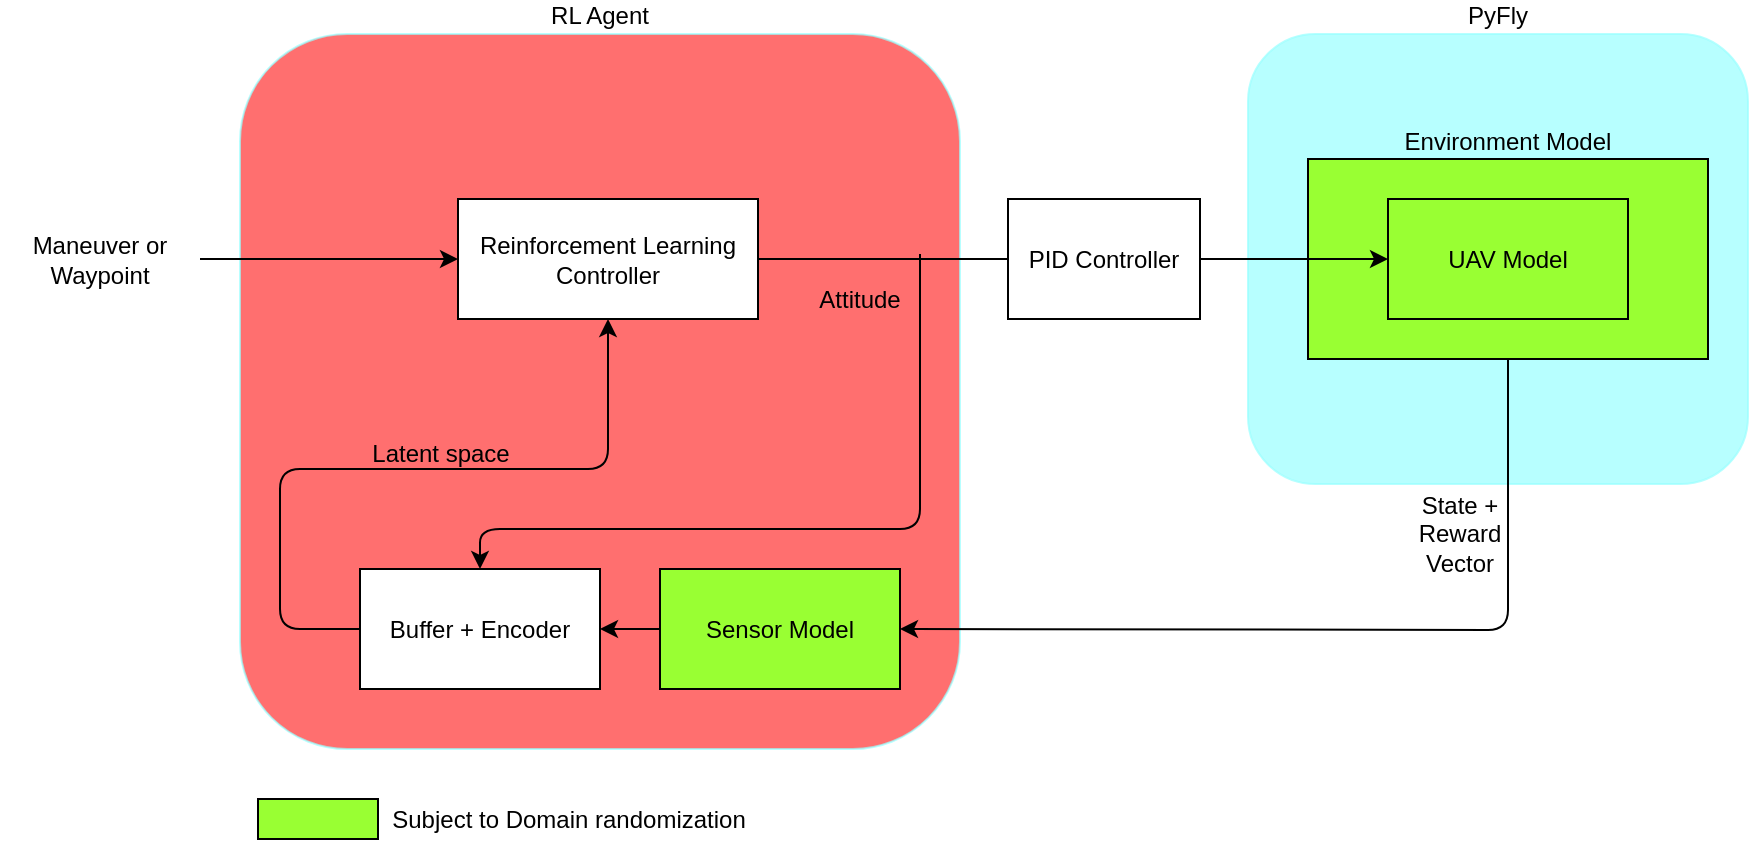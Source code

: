 <mxfile version="13.10.0" type="embed" pages="3">
    <diagram id="vSsBbyGpL86iU16PmAUu" name="Magpy with PID">
        <mxGraphModel dx="832" dy="672" grid="1" gridSize="10" guides="1" tooltips="1" connect="1" arrows="1" fold="1" page="1" pageScale="1" pageWidth="827" pageHeight="1169" math="0" shadow="0">
            <root>
                <mxCell id="0"/>
                <mxCell id="1" parent="0"/>
                <mxCell id="65UklNDtx3qCwvS8nAyI-1" value="RL Agent" style="rounded=1;whiteSpace=wrap;html=1;labelBackgroundColor=none;strokeColor=#99FFFF;opacity=70;labelPosition=center;verticalLabelPosition=top;align=center;verticalAlign=bottom;fillColor=#FF3333;" parent="1" vertex="1">
                    <mxGeometry x="180" y="150" width="360" height="357.5" as="geometry"/>
                </mxCell>
                <mxCell id="65UklNDtx3qCwvS8nAyI-2" value="PyFly" style="rounded=1;whiteSpace=wrap;html=1;labelBackgroundColor=none;strokeColor=#99FFFF;fillColor=#99FFFF;labelPosition=center;verticalLabelPosition=top;align=center;verticalAlign=bottom;spacingTop=0;opacity=70;" parent="1" vertex="1">
                    <mxGeometry x="684" y="150" width="250" height="225" as="geometry"/>
                </mxCell>
                <mxCell id="65UklNDtx3qCwvS8nAyI-3" value="Reinforcement Learning Controller" style="rounded=0;whiteSpace=wrap;html=1;" parent="1" vertex="1">
                    <mxGeometry x="289" y="232.5" width="150" height="60" as="geometry"/>
                </mxCell>
                <mxCell id="65UklNDtx3qCwvS8nAyI-4" value="&lt;div align=&quot;center&quot;&gt;Environment Model&lt;/div&gt;" style="rounded=0;whiteSpace=wrap;html=1;align=center;labelPosition=center;verticalLabelPosition=top;verticalAlign=bottom;fillColor=#99FF33;" parent="1" vertex="1">
                    <mxGeometry x="714" y="212.5" width="200" height="100" as="geometry"/>
                </mxCell>
                <mxCell id="65UklNDtx3qCwvS8nAyI-5" value="UAV Model " style="rounded=0;whiteSpace=wrap;html=1;fillColor=#99FF33;" parent="1" vertex="1">
                    <mxGeometry x="754" y="232.5" width="120" height="60" as="geometry"/>
                </mxCell>
                <mxCell id="65UklNDtx3qCwvS8nAyI-6" value="Sensor Model" style="rounded=0;whiteSpace=wrap;html=1;fillColor=#99FF33;" parent="1" vertex="1">
                    <mxGeometry x="390" y="417.5" width="120" height="60" as="geometry"/>
                </mxCell>
                <mxCell id="65UklNDtx3qCwvS8nAyI-7" value="" style="endArrow=classic;html=1;exitX=1;exitY=0.5;exitDx=0;exitDy=0;entryX=0;entryY=0.5;entryDx=0;entryDy=0;" parent="1" source="65UklNDtx3qCwvS8nAyI-3" target="65UklNDtx3qCwvS8nAyI-5" edge="1">
                    <mxGeometry width="50" height="50" relative="1" as="geometry">
                        <mxPoint x="400" y="347.5" as="sourcePoint"/>
                        <mxPoint x="450" y="297.5" as="targetPoint"/>
                    </mxGeometry>
                </mxCell>
                <mxCell id="65UklNDtx3qCwvS8nAyI-8" value="" style="endArrow=classic;html=1;entryX=0;entryY=0.5;entryDx=0;entryDy=0;exitX=1;exitY=0.5;exitDx=0;exitDy=0;" parent="1" source="65UklNDtx3qCwvS8nAyI-9" target="65UklNDtx3qCwvS8nAyI-3" edge="1">
                    <mxGeometry width="50" height="50" relative="1" as="geometry">
                        <mxPoint x="90" y="262" as="sourcePoint"/>
                        <mxPoint x="170" y="262" as="targetPoint"/>
                    </mxGeometry>
                </mxCell>
                <mxCell id="65UklNDtx3qCwvS8nAyI-9" value="Maneuver or Waypoint" style="text;html=1;strokeColor=none;fillColor=none;align=center;verticalAlign=middle;whiteSpace=wrap;rounded=0;labelBackgroundColor=none;opacity=70;" parent="1" vertex="1">
                    <mxGeometry x="60" y="230" width="100" height="65" as="geometry"/>
                </mxCell>
                <mxCell id="65UklNDtx3qCwvS8nAyI-10" value="Buffer + Encoder" style="rounded=0;whiteSpace=wrap;html=1;" parent="1" vertex="1">
                    <mxGeometry x="240" y="417.5" width="120" height="60" as="geometry"/>
                </mxCell>
                <mxCell id="65UklNDtx3qCwvS8nAyI-11" value="" style="endArrow=classic;html=1;exitX=0;exitY=0.5;exitDx=0;exitDy=0;entryX=1;entryY=0.5;entryDx=0;entryDy=0;" parent="1" source="65UklNDtx3qCwvS8nAyI-6" target="65UklNDtx3qCwvS8nAyI-10" edge="1">
                    <mxGeometry width="50" height="50" relative="1" as="geometry">
                        <mxPoint x="400" y="347.5" as="sourcePoint"/>
                        <mxPoint x="450" y="297.5" as="targetPoint"/>
                    </mxGeometry>
                </mxCell>
                <mxCell id="65UklNDtx3qCwvS8nAyI-12" value="" style="endArrow=classic;html=1;exitX=0;exitY=0.5;exitDx=0;exitDy=0;entryX=0.5;entryY=1;entryDx=0;entryDy=0;" parent="1" source="65UklNDtx3qCwvS8nAyI-10" target="65UklNDtx3qCwvS8nAyI-3" edge="1">
                    <mxGeometry width="50" height="50" relative="1" as="geometry">
                        <mxPoint x="400" y="347.5" as="sourcePoint"/>
                        <mxPoint x="450" y="297.5" as="targetPoint"/>
                        <Array as="points">
                            <mxPoint x="200" y="447.5"/>
                            <mxPoint x="200" y="367.5"/>
                            <mxPoint x="364" y="367.5"/>
                        </Array>
                    </mxGeometry>
                </mxCell>
                <mxCell id="65UklNDtx3qCwvS8nAyI-13" value="Attitude" style="text;html=1;strokeColor=none;fillColor=none;align=center;verticalAlign=middle;whiteSpace=wrap;rounded=0;labelBackgroundColor=none;opacity=70;" parent="1" vertex="1">
                    <mxGeometry x="470" y="272.5" width="40" height="20" as="geometry"/>
                </mxCell>
                <mxCell id="65UklNDtx3qCwvS8nAyI-14" value="State + Reward Vector" style="text;html=1;strokeColor=none;fillColor=none;align=center;verticalAlign=middle;whiteSpace=wrap;rounded=0;labelBackgroundColor=none;opacity=70;" parent="1" vertex="1">
                    <mxGeometry x="770" y="390" width="40" height="20" as="geometry"/>
                </mxCell>
                <mxCell id="65UklNDtx3qCwvS8nAyI-15" value="" style="endArrow=classic;html=1;exitX=0.5;exitY=1;exitDx=0;exitDy=0;entryX=1;entryY=0.5;entryDx=0;entryDy=0;strokeWidth=1;" parent="1" source="65UklNDtx3qCwvS8nAyI-4" target="65UklNDtx3qCwvS8nAyI-6" edge="1">
                    <mxGeometry width="50" height="50" relative="1" as="geometry">
                        <mxPoint x="400" y="347.5" as="sourcePoint"/>
                        <mxPoint x="670" y="447.5" as="targetPoint"/>
                        <Array as="points">
                            <mxPoint x="814" y="448"/>
                        </Array>
                    </mxGeometry>
                </mxCell>
                <mxCell id="65UklNDtx3qCwvS8nAyI-16" value="" style="rounded=0;whiteSpace=wrap;html=1;align=center;labelPosition=center;verticalLabelPosition=top;verticalAlign=bottom;sketch=0;fillColor=#99FF33;" parent="1" vertex="1">
                    <mxGeometry x="189" y="532.5" width="60" height="20" as="geometry"/>
                </mxCell>
                <mxCell id="65UklNDtx3qCwvS8nAyI-17" value="Subject to Domain randomization" style="text;html=1;align=center;verticalAlign=middle;resizable=0;points=[];autosize=1;" parent="1" vertex="1">
                    <mxGeometry x="249" y="532.5" width="190" height="20" as="geometry"/>
                </mxCell>
                <mxCell id="65UklNDtx3qCwvS8nAyI-19" value="" style="endArrow=classic;html=1;strokeWidth=1;entryX=0.5;entryY=0;entryDx=0;entryDy=0;" parent="1" target="65UklNDtx3qCwvS8nAyI-10" edge="1">
                    <mxGeometry width="50" height="50" relative="1" as="geometry">
                        <mxPoint x="520" y="260" as="sourcePoint"/>
                        <mxPoint x="450" y="297.5" as="targetPoint"/>
                        <Array as="points">
                            <mxPoint x="520" y="397.5"/>
                            <mxPoint x="300" y="397.5"/>
                        </Array>
                    </mxGeometry>
                </mxCell>
                <mxCell id="65UklNDtx3qCwvS8nAyI-21" value="Latent space" style="text;html=1;align=center;verticalAlign=middle;resizable=0;points=[];autosize=1;" parent="1" vertex="1">
                    <mxGeometry x="240" y="349.5" width="80" height="20" as="geometry"/>
                </mxCell>
                <mxCell id="65UklNDtx3qCwvS8nAyI-22" value="PID Controller" style="rounded=0;whiteSpace=wrap;html=1;" parent="1" vertex="1">
                    <mxGeometry x="564" y="232.5" width="96" height="60" as="geometry"/>
                </mxCell>
            </root>
        </mxGraphModel>
    </diagram>
    <diagram id="CO9vCoT_M0_UXLI4huH2" name="Magpy without PID">
        <mxGraphModel dx="832" dy="672" grid="1" gridSize="10" guides="1" tooltips="1" connect="1" arrows="1" fold="1" page="1" pageScale="1" pageWidth="827" pageHeight="1169" math="0" shadow="0">
            <root>
                <mxCell id="KusEbAgomEbsq9QIMuh8-0"/>
                <mxCell id="KusEbAgomEbsq9QIMuh8-1" parent="KusEbAgomEbsq9QIMuh8-0"/>
                <mxCell id="5eedbdoIoF5A4zBGEQ5v-0" value="RL Agent" style="rounded=1;whiteSpace=wrap;html=1;labelBackgroundColor=none;strokeColor=#99FFFF;opacity=70;labelPosition=center;verticalLabelPosition=top;align=center;verticalAlign=bottom;fillColor=#FF3333;" parent="KusEbAgomEbsq9QIMuh8-1" vertex="1">
                    <mxGeometry x="620" y="840" width="360" height="357.5" as="geometry"/>
                </mxCell>
                <mxCell id="5eedbdoIoF5A4zBGEQ5v-1" value="PyFly" style="rounded=1;whiteSpace=wrap;html=1;labelBackgroundColor=none;strokeColor=#99FFFF;fillColor=#99FFFF;labelPosition=center;verticalLabelPosition=top;align=center;verticalAlign=bottom;spacingTop=0;opacity=70;" parent="KusEbAgomEbsq9QIMuh8-1" vertex="1">
                    <mxGeometry x="985" y="840" width="250" height="225" as="geometry"/>
                </mxCell>
                <mxCell id="5eedbdoIoF5A4zBGEQ5v-2" value="Reinforcement Learning Controller" style="rounded=0;whiteSpace=wrap;html=1;" parent="KusEbAgomEbsq9QIMuh8-1" vertex="1">
                    <mxGeometry x="729" y="922.5" width="150" height="60" as="geometry"/>
                </mxCell>
                <mxCell id="5eedbdoIoF5A4zBGEQ5v-3" value="&lt;div align=&quot;center&quot;&gt;Environment Model&lt;/div&gt;" style="rounded=0;whiteSpace=wrap;html=1;align=center;labelPosition=center;verticalLabelPosition=top;verticalAlign=bottom;fillColor=#99FF33;" parent="KusEbAgomEbsq9QIMuh8-1" vertex="1">
                    <mxGeometry x="1010" y="902.5" width="200" height="100" as="geometry"/>
                </mxCell>
                <mxCell id="5eedbdoIoF5A4zBGEQ5v-4" value="UAV Model " style="rounded=0;whiteSpace=wrap;html=1;fillColor=#99FF33;" parent="KusEbAgomEbsq9QIMuh8-1" vertex="1">
                    <mxGeometry x="1050" y="922.5" width="120" height="60" as="geometry"/>
                </mxCell>
                <mxCell id="5eedbdoIoF5A4zBGEQ5v-5" value="Sensor Model" style="rounded=0;whiteSpace=wrap;html=1;fillColor=#99FF33;" parent="KusEbAgomEbsq9QIMuh8-1" vertex="1">
                    <mxGeometry x="830" y="1107.5" width="120" height="60" as="geometry"/>
                </mxCell>
                <mxCell id="5eedbdoIoF5A4zBGEQ5v-6" value="" style="endArrow=classic;html=1;exitX=1;exitY=0.5;exitDx=0;exitDy=0;entryX=0;entryY=0.5;entryDx=0;entryDy=0;" parent="KusEbAgomEbsq9QIMuh8-1" source="5eedbdoIoF5A4zBGEQ5v-2" target="5eedbdoIoF5A4zBGEQ5v-4" edge="1">
                    <mxGeometry width="50" height="50" relative="1" as="geometry">
                        <mxPoint x="840" y="1037.5" as="sourcePoint"/>
                        <mxPoint x="890" y="987.5" as="targetPoint"/>
                    </mxGeometry>
                </mxCell>
                <mxCell id="5eedbdoIoF5A4zBGEQ5v-7" value="" style="endArrow=classic;html=1;entryX=0;entryY=0.5;entryDx=0;entryDy=0;exitX=1;exitY=0.5;exitDx=0;exitDy=0;" parent="KusEbAgomEbsq9QIMuh8-1" source="5eedbdoIoF5A4zBGEQ5v-8" target="5eedbdoIoF5A4zBGEQ5v-2" edge="1">
                    <mxGeometry width="50" height="50" relative="1" as="geometry">
                        <mxPoint x="530" y="952" as="sourcePoint"/>
                        <mxPoint x="610" y="952" as="targetPoint"/>
                    </mxGeometry>
                </mxCell>
                <mxCell id="5eedbdoIoF5A4zBGEQ5v-8" value="Maneuver or Waypoint" style="text;html=1;strokeColor=none;fillColor=none;align=center;verticalAlign=middle;whiteSpace=wrap;rounded=0;labelBackgroundColor=none;opacity=70;" parent="KusEbAgomEbsq9QIMuh8-1" vertex="1">
                    <mxGeometry x="500" y="920" width="100" height="65" as="geometry"/>
                </mxCell>
                <mxCell id="5eedbdoIoF5A4zBGEQ5v-9" value="Buffer + Encoder" style="rounded=0;whiteSpace=wrap;html=1;" parent="KusEbAgomEbsq9QIMuh8-1" vertex="1">
                    <mxGeometry x="680" y="1107.5" width="120" height="60" as="geometry"/>
                </mxCell>
                <mxCell id="5eedbdoIoF5A4zBGEQ5v-10" value="" style="endArrow=classic;html=1;exitX=0;exitY=0.5;exitDx=0;exitDy=0;entryX=1;entryY=0.5;entryDx=0;entryDy=0;" parent="KusEbAgomEbsq9QIMuh8-1" source="5eedbdoIoF5A4zBGEQ5v-5" target="5eedbdoIoF5A4zBGEQ5v-9" edge="1">
                    <mxGeometry width="50" height="50" relative="1" as="geometry">
                        <mxPoint x="840" y="1037.5" as="sourcePoint"/>
                        <mxPoint x="890" y="987.5" as="targetPoint"/>
                    </mxGeometry>
                </mxCell>
                <mxCell id="5eedbdoIoF5A4zBGEQ5v-11" value="" style="endArrow=classic;html=1;exitX=0;exitY=0.5;exitDx=0;exitDy=0;entryX=0.5;entryY=1;entryDx=0;entryDy=0;" parent="KusEbAgomEbsq9QIMuh8-1" source="5eedbdoIoF5A4zBGEQ5v-9" target="5eedbdoIoF5A4zBGEQ5v-2" edge="1">
                    <mxGeometry width="50" height="50" relative="1" as="geometry">
                        <mxPoint x="840" y="1037.5" as="sourcePoint"/>
                        <mxPoint x="890" y="987.5" as="targetPoint"/>
                        <Array as="points">
                            <mxPoint x="640" y="1137.5"/>
                            <mxPoint x="640" y="1057.5"/>
                            <mxPoint x="804" y="1057.5"/>
                        </Array>
                    </mxGeometry>
                </mxCell>
                <mxCell id="5eedbdoIoF5A4zBGEQ5v-12" value="Action Vector" style="text;html=1;strokeColor=none;fillColor=none;align=center;verticalAlign=middle;whiteSpace=wrap;rounded=0;labelBackgroundColor=none;opacity=70;" parent="KusEbAgomEbsq9QIMuh8-1" vertex="1">
                    <mxGeometry x="910" y="962.5" width="40" height="20" as="geometry"/>
                </mxCell>
                <mxCell id="5eedbdoIoF5A4zBGEQ5v-13" value="State + Reward Vector" style="text;html=1;strokeColor=none;fillColor=none;align=center;verticalAlign=middle;whiteSpace=wrap;rounded=0;labelBackgroundColor=none;opacity=70;" parent="KusEbAgomEbsq9QIMuh8-1" vertex="1">
                    <mxGeometry x="1070" y="1080" width="40" height="20" as="geometry"/>
                </mxCell>
                <mxCell id="5eedbdoIoF5A4zBGEQ5v-14" value="" style="endArrow=classic;html=1;exitX=0.5;exitY=1;exitDx=0;exitDy=0;entryX=1;entryY=0.5;entryDx=0;entryDy=0;strokeWidth=1;" parent="KusEbAgomEbsq9QIMuh8-1" source="5eedbdoIoF5A4zBGEQ5v-3" target="5eedbdoIoF5A4zBGEQ5v-5" edge="1">
                    <mxGeometry width="50" height="50" relative="1" as="geometry">
                        <mxPoint x="840" y="1037.5" as="sourcePoint"/>
                        <mxPoint x="1110" y="1137.5" as="targetPoint"/>
                        <Array as="points">
                            <mxPoint x="1110" y="1137.5"/>
                        </Array>
                    </mxGeometry>
                </mxCell>
                <mxCell id="5eedbdoIoF5A4zBGEQ5v-15" value="" style="rounded=0;whiteSpace=wrap;html=1;align=center;labelPosition=center;verticalLabelPosition=top;verticalAlign=bottom;sketch=0;fillColor=#99FF33;" parent="KusEbAgomEbsq9QIMuh8-1" vertex="1">
                    <mxGeometry x="629" y="1222.5" width="60" height="20" as="geometry"/>
                </mxCell>
                <mxCell id="5eedbdoIoF5A4zBGEQ5v-16" value="Subject to Domain randomization" style="text;html=1;align=center;verticalAlign=middle;resizable=0;points=[];autosize=1;" parent="KusEbAgomEbsq9QIMuh8-1" vertex="1">
                    <mxGeometry x="689" y="1222.5" width="190" height="20" as="geometry"/>
                </mxCell>
                <mxCell id="5eedbdoIoF5A4zBGEQ5v-18" value="" style="endArrow=classic;html=1;strokeWidth=1;entryX=0.5;entryY=0;entryDx=0;entryDy=0;" parent="KusEbAgomEbsq9QIMuh8-1" target="5eedbdoIoF5A4zBGEQ5v-9" edge="1">
                    <mxGeometry width="50" height="50" relative="1" as="geometry">
                        <mxPoint x="960" y="947.5" as="sourcePoint"/>
                        <mxPoint x="890" y="987.5" as="targetPoint"/>
                        <Array as="points">
                            <mxPoint x="960" y="1087.5"/>
                            <mxPoint x="740" y="1087.5"/>
                        </Array>
                    </mxGeometry>
                </mxCell>
                <mxCell id="5eedbdoIoF5A4zBGEQ5v-20" value="Latent space" style="text;html=1;align=center;verticalAlign=middle;resizable=0;points=[];autosize=1;" parent="KusEbAgomEbsq9QIMuh8-1" vertex="1">
                    <mxGeometry x="680" y="1039.5" width="80" height="20" as="geometry"/>
                </mxCell>
            </root>
        </mxGraphModel>
    </diagram>
    <diagram id="NLLupR-41t-Ko2myptYz" name="Additional">
        <mxGraphModel dx="1659" dy="672" grid="1" gridSize="10" guides="1" tooltips="1" connect="1" arrows="1" fold="1" page="1" pageScale="1" pageWidth="827" pageHeight="1169" math="0" shadow="0">
            <root>
                <mxCell id="D4b-QVvL7qLMzF1wo6HN-0"/>
                <mxCell id="D4b-QVvL7qLMzF1wo6HN-1" parent="D4b-QVvL7qLMzF1wo6HN-0"/>
                <mxCell id="cQaq2ZN7SKqvUSlhL3z2-0" value="RL Agent" style="rounded=1;whiteSpace=wrap;html=1;labelBackgroundColor=none;strokeColor=#99FFFF;opacity=70;labelPosition=center;verticalLabelPosition=top;align=center;verticalAlign=bottom;fillColor=#FF3333;" parent="D4b-QVvL7qLMzF1wo6HN-1" vertex="1">
                    <mxGeometry x="166" y="70" width="360" height="357.5" as="geometry"/>
                </mxCell>
                <mxCell id="cQaq2ZN7SKqvUSlhL3z2-1" value="PyFly" style="rounded=1;whiteSpace=wrap;html=1;labelBackgroundColor=none;strokeColor=#99FFFF;fillColor=#99FFFF;labelPosition=center;verticalLabelPosition=top;align=center;verticalAlign=bottom;spacingTop=0;opacity=70;" parent="D4b-QVvL7qLMzF1wo6HN-1" vertex="1">
                    <mxGeometry x="670" y="70" width="250" height="225" as="geometry"/>
                </mxCell>
                <mxCell id="cQaq2ZN7SKqvUSlhL3z2-2" value="Reinforcement Learning Controller" style="rounded=0;whiteSpace=wrap;html=1;" parent="D4b-QVvL7qLMzF1wo6HN-1" vertex="1">
                    <mxGeometry x="275" y="152.5" width="150" height="60" as="geometry"/>
                </mxCell>
                <mxCell id="cQaq2ZN7SKqvUSlhL3z2-3" value="&lt;div align=&quot;center&quot;&gt;Environment Model&lt;/div&gt;" style="rounded=0;whiteSpace=wrap;html=1;align=center;labelPosition=center;verticalLabelPosition=top;verticalAlign=bottom;fillColor=#99FF33;" parent="D4b-QVvL7qLMzF1wo6HN-1" vertex="1">
                    <mxGeometry x="700" y="132.5" width="200" height="100" as="geometry"/>
                </mxCell>
                <mxCell id="cQaq2ZN7SKqvUSlhL3z2-4" value="UAV Model " style="rounded=0;whiteSpace=wrap;html=1;fillColor=#99FF33;" parent="D4b-QVvL7qLMzF1wo6HN-1" vertex="1">
                    <mxGeometry x="740" y="152.5" width="120" height="60" as="geometry"/>
                </mxCell>
                <mxCell id="cQaq2ZN7SKqvUSlhL3z2-5" value="Sensor Model" style="rounded=0;whiteSpace=wrap;html=1;fillColor=#99FF33;" parent="D4b-QVvL7qLMzF1wo6HN-1" vertex="1">
                    <mxGeometry x="376" y="337.5" width="120" height="60" as="geometry"/>
                </mxCell>
                <mxCell id="cQaq2ZN7SKqvUSlhL3z2-6" value="" style="endArrow=classic;html=1;exitX=1;exitY=0.5;exitDx=0;exitDy=0;entryX=0;entryY=0.5;entryDx=0;entryDy=0;" parent="D4b-QVvL7qLMzF1wo6HN-1" source="cQaq2ZN7SKqvUSlhL3z2-2" target="cQaq2ZN7SKqvUSlhL3z2-4" edge="1">
                    <mxGeometry width="50" height="50" relative="1" as="geometry">
                        <mxPoint x="386" y="267.5" as="sourcePoint"/>
                        <mxPoint x="436" y="217.5" as="targetPoint"/>
                    </mxGeometry>
                </mxCell>
                <mxCell id="cQaq2ZN7SKqvUSlhL3z2-7" value="" style="endArrow=classic;html=1;entryX=0;entryY=0.5;entryDx=0;entryDy=0;exitX=1;exitY=0.5;exitDx=0;exitDy=0;" parent="D4b-QVvL7qLMzF1wo6HN-1" source="cQaq2ZN7SKqvUSlhL3z2-8" target="cQaq2ZN7SKqvUSlhL3z2-2" edge="1">
                    <mxGeometry width="50" height="50" relative="1" as="geometry">
                        <mxPoint x="76" y="182" as="sourcePoint"/>
                        <mxPoint x="156" y="182" as="targetPoint"/>
                    </mxGeometry>
                </mxCell>
                <mxCell id="cQaq2ZN7SKqvUSlhL3z2-8" value="Maneuver or Waypoint" style="text;html=1;strokeColor=none;fillColor=none;align=center;verticalAlign=middle;whiteSpace=wrap;rounded=0;labelBackgroundColor=none;opacity=70;" parent="D4b-QVvL7qLMzF1wo6HN-1" vertex="1">
                    <mxGeometry x="46" y="150" width="100" height="65" as="geometry"/>
                </mxCell>
                <mxCell id="cQaq2ZN7SKqvUSlhL3z2-9" value="Buffer + Encoder" style="rounded=0;whiteSpace=wrap;html=1;" parent="D4b-QVvL7qLMzF1wo6HN-1" vertex="1">
                    <mxGeometry x="226" y="337.5" width="120" height="60" as="geometry"/>
                </mxCell>
                <mxCell id="cQaq2ZN7SKqvUSlhL3z2-10" value="" style="endArrow=classic;html=1;exitX=0;exitY=0.5;exitDx=0;exitDy=0;entryX=1;entryY=0.5;entryDx=0;entryDy=0;" parent="D4b-QVvL7qLMzF1wo6HN-1" source="cQaq2ZN7SKqvUSlhL3z2-5" target="cQaq2ZN7SKqvUSlhL3z2-9" edge="1">
                    <mxGeometry width="50" height="50" relative="1" as="geometry">
                        <mxPoint x="386" y="267.5" as="sourcePoint"/>
                        <mxPoint x="436" y="217.5" as="targetPoint"/>
                    </mxGeometry>
                </mxCell>
                <mxCell id="cQaq2ZN7SKqvUSlhL3z2-11" value="" style="endArrow=classic;html=1;exitX=0;exitY=0.5;exitDx=0;exitDy=0;entryX=0.5;entryY=1;entryDx=0;entryDy=0;" parent="D4b-QVvL7qLMzF1wo6HN-1" source="cQaq2ZN7SKqvUSlhL3z2-9" target="cQaq2ZN7SKqvUSlhL3z2-2" edge="1">
                    <mxGeometry width="50" height="50" relative="1" as="geometry">
                        <mxPoint x="386" y="267.5" as="sourcePoint"/>
                        <mxPoint x="436" y="217.5" as="targetPoint"/>
                        <Array as="points">
                            <mxPoint x="186" y="367.5"/>
                            <mxPoint x="186" y="287.5"/>
                            <mxPoint x="350" y="287.5"/>
                        </Array>
                    </mxGeometry>
                </mxCell>
                <mxCell id="cQaq2ZN7SKqvUSlhL3z2-12" value="Gain(t)" style="text;html=1;strokeColor=none;fillColor=none;align=center;verticalAlign=middle;whiteSpace=wrap;rounded=0;labelBackgroundColor=none;opacity=70;" parent="D4b-QVvL7qLMzF1wo6HN-1" vertex="1">
                    <mxGeometry x="456" y="192.5" width="40" height="20" as="geometry"/>
                </mxCell>
                <mxCell id="cQaq2ZN7SKqvUSlhL3z2-13" value="State + Reward Vector" style="text;html=1;strokeColor=none;fillColor=none;align=center;verticalAlign=middle;whiteSpace=wrap;rounded=0;labelBackgroundColor=none;opacity=70;" parent="D4b-QVvL7qLMzF1wo6HN-1" vertex="1">
                    <mxGeometry x="756" y="310" width="40" height="20" as="geometry"/>
                </mxCell>
                <mxCell id="cQaq2ZN7SKqvUSlhL3z2-14" value="" style="endArrow=classic;html=1;exitX=0.5;exitY=1;exitDx=0;exitDy=0;entryX=1;entryY=0.5;entryDx=0;entryDy=0;strokeWidth=1;" parent="D4b-QVvL7qLMzF1wo6HN-1" source="cQaq2ZN7SKqvUSlhL3z2-3" target="cQaq2ZN7SKqvUSlhL3z2-5" edge="1">
                    <mxGeometry width="50" height="50" relative="1" as="geometry">
                        <mxPoint x="386" y="267.5" as="sourcePoint"/>
                        <mxPoint x="656" y="367.5" as="targetPoint"/>
                        <Array as="points">
                            <mxPoint x="800" y="368"/>
                        </Array>
                    </mxGeometry>
                </mxCell>
                <mxCell id="cQaq2ZN7SKqvUSlhL3z2-15" value="" style="rounded=0;whiteSpace=wrap;html=1;align=center;labelPosition=center;verticalLabelPosition=top;verticalAlign=bottom;sketch=0;fillColor=#99FF33;" parent="D4b-QVvL7qLMzF1wo6HN-1" vertex="1">
                    <mxGeometry x="175" y="452.5" width="60" height="20" as="geometry"/>
                </mxCell>
                <mxCell id="cQaq2ZN7SKqvUSlhL3z2-16" value="Subject to Domain randomization" style="text;html=1;align=center;verticalAlign=middle;resizable=0;points=[];autosize=1;" parent="D4b-QVvL7qLMzF1wo6HN-1" vertex="1">
                    <mxGeometry x="235" y="452.5" width="190" height="20" as="geometry"/>
                </mxCell>
                <mxCell id="cQaq2ZN7SKqvUSlhL3z2-18" value="" style="endArrow=classic;html=1;strokeWidth=1;entryX=0.5;entryY=0;entryDx=0;entryDy=0;" parent="D4b-QVvL7qLMzF1wo6HN-1" target="cQaq2ZN7SKqvUSlhL3z2-9" edge="1">
                    <mxGeometry width="50" height="50" relative="1" as="geometry">
                        <mxPoint x="506" y="180" as="sourcePoint"/>
                        <mxPoint x="436" y="217.5" as="targetPoint"/>
                        <Array as="points">
                            <mxPoint x="506" y="317.5"/>
                            <mxPoint x="286" y="317.5"/>
                        </Array>
                    </mxGeometry>
                </mxCell>
                <mxCell id="cQaq2ZN7SKqvUSlhL3z2-20" value="Latent space" style="text;html=1;align=center;verticalAlign=middle;resizable=0;points=[];autosize=1;" parent="D4b-QVvL7qLMzF1wo6HN-1" vertex="1">
                    <mxGeometry x="226" y="269.5" width="80" height="20" as="geometry"/>
                </mxCell>
                <mxCell id="cQaq2ZN7SKqvUSlhL3z2-21" value="RL Agent" style="rounded=1;whiteSpace=wrap;html=1;labelBackgroundColor=none;strokeColor=#99FFFF;opacity=70;labelPosition=center;verticalLabelPosition=top;align=center;verticalAlign=bottom;fillColor=#FF3333;" parent="D4b-QVvL7qLMzF1wo6HN-1" vertex="1">
                    <mxGeometry x="166" y="580" width="360" height="357.5" as="geometry"/>
                </mxCell>
                <mxCell id="cQaq2ZN7SKqvUSlhL3z2-22" value="PyFly" style="rounded=1;whiteSpace=wrap;html=1;labelBackgroundColor=none;strokeColor=#99FFFF;fillColor=#99FFFF;labelPosition=center;verticalLabelPosition=top;align=center;verticalAlign=bottom;spacingTop=0;opacity=70;" parent="D4b-QVvL7qLMzF1wo6HN-1" vertex="1">
                    <mxGeometry x="531" y="580" width="250" height="225" as="geometry"/>
                </mxCell>
                <mxCell id="cQaq2ZN7SKqvUSlhL3z2-23" value="Reinforcement Learning Controller" style="rounded=0;whiteSpace=wrap;html=1;" parent="D4b-QVvL7qLMzF1wo6HN-1" vertex="1">
                    <mxGeometry x="275" y="662.5" width="150" height="60" as="geometry"/>
                </mxCell>
                <mxCell id="cQaq2ZN7SKqvUSlhL3z2-24" value="&lt;div align=&quot;center&quot;&gt;Environment Model&lt;/div&gt;" style="rounded=0;whiteSpace=wrap;html=1;align=center;labelPosition=center;verticalLabelPosition=top;verticalAlign=bottom;fillColor=#99FF33;" parent="D4b-QVvL7qLMzF1wo6HN-1" vertex="1">
                    <mxGeometry x="556" y="642.5" width="200" height="100" as="geometry"/>
                </mxCell>
                <mxCell id="cQaq2ZN7SKqvUSlhL3z2-25" value="UAV Model " style="rounded=0;whiteSpace=wrap;html=1;fillColor=#99FF33;" parent="D4b-QVvL7qLMzF1wo6HN-1" vertex="1">
                    <mxGeometry x="596" y="662.5" width="120" height="60" as="geometry"/>
                </mxCell>
                <mxCell id="cQaq2ZN7SKqvUSlhL3z2-26" value="Sensor Model" style="rounded=0;whiteSpace=wrap;html=1;fillColor=#99FF33;" parent="D4b-QVvL7qLMzF1wo6HN-1" vertex="1">
                    <mxGeometry x="376" y="847.5" width="120" height="60" as="geometry"/>
                </mxCell>
                <mxCell id="cQaq2ZN7SKqvUSlhL3z2-27" value="" style="endArrow=classic;html=1;exitX=1;exitY=0.5;exitDx=0;exitDy=0;entryX=0;entryY=0.5;entryDx=0;entryDy=0;" parent="D4b-QVvL7qLMzF1wo6HN-1" source="cQaq2ZN7SKqvUSlhL3z2-23" target="cQaq2ZN7SKqvUSlhL3z2-25" edge="1">
                    <mxGeometry width="50" height="50" relative="1" as="geometry">
                        <mxPoint x="386" y="777.5" as="sourcePoint"/>
                        <mxPoint x="436" y="727.5" as="targetPoint"/>
                    </mxGeometry>
                </mxCell>
                <mxCell id="cQaq2ZN7SKqvUSlhL3z2-28" value="" style="endArrow=classic;html=1;entryX=0;entryY=0.5;entryDx=0;entryDy=0;exitX=1;exitY=0.5;exitDx=0;exitDy=0;" parent="D4b-QVvL7qLMzF1wo6HN-1" source="cQaq2ZN7SKqvUSlhL3z2-29" target="cQaq2ZN7SKqvUSlhL3z2-23" edge="1">
                    <mxGeometry width="50" height="50" relative="1" as="geometry">
                        <mxPoint x="76" y="692" as="sourcePoint"/>
                        <mxPoint x="156" y="692" as="targetPoint"/>
                    </mxGeometry>
                </mxCell>
                <mxCell id="cQaq2ZN7SKqvUSlhL3z2-29" value="Maneuver or Waypoint" style="text;html=1;strokeColor=none;fillColor=none;align=center;verticalAlign=middle;whiteSpace=wrap;rounded=0;labelBackgroundColor=none;opacity=70;" parent="D4b-QVvL7qLMzF1wo6HN-1" vertex="1">
                    <mxGeometry x="46" y="660" width="100" height="65" as="geometry"/>
                </mxCell>
                <mxCell id="cQaq2ZN7SKqvUSlhL3z2-30" value="Buffer + Encoder" style="rounded=0;whiteSpace=wrap;html=1;" parent="D4b-QVvL7qLMzF1wo6HN-1" vertex="1">
                    <mxGeometry x="226" y="847.5" width="120" height="60" as="geometry"/>
                </mxCell>
                <mxCell id="cQaq2ZN7SKqvUSlhL3z2-31" value="" style="endArrow=classic;html=1;exitX=0;exitY=0.5;exitDx=0;exitDy=0;entryX=1;entryY=0.5;entryDx=0;entryDy=0;" parent="D4b-QVvL7qLMzF1wo6HN-1" source="cQaq2ZN7SKqvUSlhL3z2-26" target="cQaq2ZN7SKqvUSlhL3z2-30" edge="1">
                    <mxGeometry width="50" height="50" relative="1" as="geometry">
                        <mxPoint x="386" y="777.5" as="sourcePoint"/>
                        <mxPoint x="436" y="727.5" as="targetPoint"/>
                    </mxGeometry>
                </mxCell>
                <mxCell id="cQaq2ZN7SKqvUSlhL3z2-32" value="" style="endArrow=classic;html=1;exitX=0;exitY=0.5;exitDx=0;exitDy=0;entryX=0.5;entryY=1;entryDx=0;entryDy=0;" parent="D4b-QVvL7qLMzF1wo6HN-1" source="cQaq2ZN7SKqvUSlhL3z2-30" target="cQaq2ZN7SKqvUSlhL3z2-23" edge="1">
                    <mxGeometry width="50" height="50" relative="1" as="geometry">
                        <mxPoint x="386" y="777.5" as="sourcePoint"/>
                        <mxPoint x="436" y="727.5" as="targetPoint"/>
                        <Array as="points">
                            <mxPoint x="186" y="877.5"/>
                            <mxPoint x="186" y="797.5"/>
                            <mxPoint x="350" y="797.5"/>
                        </Array>
                    </mxGeometry>
                </mxCell>
                <mxCell id="cQaq2ZN7SKqvUSlhL3z2-33" value="Action Vector" style="text;html=1;strokeColor=none;fillColor=none;align=center;verticalAlign=middle;whiteSpace=wrap;rounded=0;labelBackgroundColor=none;opacity=70;" parent="D4b-QVvL7qLMzF1wo6HN-1" vertex="1">
                    <mxGeometry x="456" y="702.5" width="40" height="20" as="geometry"/>
                </mxCell>
                <mxCell id="cQaq2ZN7SKqvUSlhL3z2-34" value="State + Reward Vector" style="text;html=1;strokeColor=none;fillColor=none;align=center;verticalAlign=middle;whiteSpace=wrap;rounded=0;labelBackgroundColor=none;opacity=70;" parent="D4b-QVvL7qLMzF1wo6HN-1" vertex="1">
                    <mxGeometry x="606" y="820" width="40" height="20" as="geometry"/>
                </mxCell>
                <mxCell id="cQaq2ZN7SKqvUSlhL3z2-35" value="" style="endArrow=classic;html=1;exitX=0.5;exitY=1;exitDx=0;exitDy=0;entryX=1;entryY=0.5;entryDx=0;entryDy=0;strokeWidth=1;" parent="D4b-QVvL7qLMzF1wo6HN-1" source="cQaq2ZN7SKqvUSlhL3z2-24" target="cQaq2ZN7SKqvUSlhL3z2-26" edge="1">
                    <mxGeometry width="50" height="50" relative="1" as="geometry">
                        <mxPoint x="386" y="777.5" as="sourcePoint"/>
                        <mxPoint x="656" y="877.5" as="targetPoint"/>
                        <Array as="points">
                            <mxPoint x="656" y="877.5"/>
                        </Array>
                    </mxGeometry>
                </mxCell>
                <mxCell id="cQaq2ZN7SKqvUSlhL3z2-36" value="" style="rounded=0;whiteSpace=wrap;html=1;align=center;labelPosition=center;verticalLabelPosition=top;verticalAlign=bottom;sketch=0;fillColor=#99FF33;" parent="D4b-QVvL7qLMzF1wo6HN-1" vertex="1">
                    <mxGeometry x="186" y="1030" width="60" height="20" as="geometry"/>
                </mxCell>
                <mxCell id="cQaq2ZN7SKqvUSlhL3z2-37" value="Subject to Domain randomization" style="text;html=1;align=center;verticalAlign=middle;resizable=0;points=[];autosize=1;" parent="D4b-QVvL7qLMzF1wo6HN-1" vertex="1">
                    <mxGeometry x="246" y="1030" width="190" height="20" as="geometry"/>
                </mxCell>
                <mxCell id="cQaq2ZN7SKqvUSlhL3z2-39" value="" style="endArrow=classic;html=1;strokeWidth=1;entryX=0.5;entryY=0;entryDx=0;entryDy=0;" parent="D4b-QVvL7qLMzF1wo6HN-1" target="cQaq2ZN7SKqvUSlhL3z2-30" edge="1">
                    <mxGeometry width="50" height="50" relative="1" as="geometry">
                        <mxPoint x="506" y="687.5" as="sourcePoint"/>
                        <mxPoint x="436" y="727.5" as="targetPoint"/>
                        <Array as="points">
                            <mxPoint x="506" y="827.5"/>
                            <mxPoint x="286" y="827.5"/>
                        </Array>
                    </mxGeometry>
                </mxCell>
                <mxCell id="cQaq2ZN7SKqvUSlhL3z2-41" value="Latent space" style="text;html=1;align=center;verticalAlign=middle;resizable=0;points=[];autosize=1;" parent="D4b-QVvL7qLMzF1wo6HN-1" vertex="1">
                    <mxGeometry x="226" y="779.5" width="80" height="20" as="geometry"/>
                </mxCell>
                <mxCell id="cQaq2ZN7SKqvUSlhL3z2-42" value="Decoder" style="rounded=0;whiteSpace=wrap;html=1;" parent="D4b-QVvL7qLMzF1wo6HN-1" vertex="1">
                    <mxGeometry x="10" y="847.5" width="120" height="60" as="geometry"/>
                </mxCell>
                <mxCell id="cQaq2ZN7SKqvUSlhL3z2-43" value="" style="endArrow=classic;html=1;strokeWidth=1;exitX=0;exitY=0.5;exitDx=0;exitDy=0;entryX=1;entryY=0.5;entryDx=0;entryDy=0;" parent="D4b-QVvL7qLMzF1wo6HN-1" source="cQaq2ZN7SKqvUSlhL3z2-30" target="cQaq2ZN7SKqvUSlhL3z2-42" edge="1">
                    <mxGeometry width="50" height="50" relative="1" as="geometry">
                        <mxPoint x="210" y="770" as="sourcePoint"/>
                        <mxPoint x="260" y="720" as="targetPoint"/>
                    </mxGeometry>
                </mxCell>
                <mxCell id="cQaq2ZN7SKqvUSlhL3z2-44" value="" style="endArrow=classic;html=1;strokeWidth=1;exitX=0;exitY=0.5;exitDx=0;exitDy=0;entryX=0;entryY=0.5;entryDx=0;entryDy=0;" parent="D4b-QVvL7qLMzF1wo6HN-1" source="cQaq2ZN7SKqvUSlhL3z2-42" target="cQaq2ZN7SKqvUSlhL3z2-48" edge="1">
                    <mxGeometry width="50" height="50" relative="1" as="geometry">
                        <mxPoint x="340" y="740" as="sourcePoint"/>
                        <mxPoint x="-90" y="878" as="targetPoint"/>
                        <Array as="points">
                            <mxPoint x="-30" y="878"/>
                            <mxPoint x="-30" y="980"/>
                        </Array>
                    </mxGeometry>
                </mxCell>
                <mxCell id="cQaq2ZN7SKqvUSlhL3z2-45" value="PID Controller" style="rounded=0;whiteSpace=wrap;html=1;" parent="D4b-QVvL7qLMzF1wo6HN-1" vertex="1">
                    <mxGeometry x="550" y="152.5" width="96" height="60" as="geometry"/>
                </mxCell>
                <mxCell id="cQaq2ZN7SKqvUSlhL3z2-47" value="State Vector" style="text;html=1;strokeColor=none;fillColor=none;align=center;verticalAlign=middle;whiteSpace=wrap;rounded=0;labelBackgroundColor=none;opacity=70;" parent="D4b-QVvL7qLMzF1wo6HN-1" vertex="1">
                    <mxGeometry x="-60" y="847.5" width="40" height="20" as="geometry"/>
                </mxCell>
                <mxCell id="cQaq2ZN7SKqvUSlhL3z2-48" value="&lt;i&gt;&lt;b&gt;&lt;font style=&quot;font-size: 16px&quot; face=&quot;Lucida Console&quot;&gt;L&lt;sub&gt;reconstr&lt;/sub&gt;&lt;/font&gt;&lt;/b&gt;&lt;/i&gt;" style="shape=process;whiteSpace=wrap;html=1;backgroundOutline=1;labelBackgroundColor=none;sketch=0;fillColor=#FFFFFF;" parent="D4b-QVvL7qLMzF1wo6HN-1" vertex="1">
                    <mxGeometry x="286" y="950" width="120" height="60" as="geometry"/>
                </mxCell>
                <mxCell id="cQaq2ZN7SKqvUSlhL3z2-49" value="" style="endArrow=classic;html=1;strokeWidth=1;exitX=0.5;exitY=1;exitDx=0;exitDy=0;entryX=1;entryY=0.5;entryDx=0;entryDy=0;" parent="D4b-QVvL7qLMzF1wo6HN-1" source="cQaq2ZN7SKqvUSlhL3z2-24" target="cQaq2ZN7SKqvUSlhL3z2-48" edge="1">
                    <mxGeometry width="50" height="50" relative="1" as="geometry">
                        <mxPoint x="360" y="870" as="sourcePoint"/>
                        <mxPoint x="410" y="820" as="targetPoint"/>
                        <Array as="points">
                            <mxPoint x="656" y="980"/>
                        </Array>
                    </mxGeometry>
                </mxCell>
            </root>
        </mxGraphModel>
    </diagram>
</mxfile>
